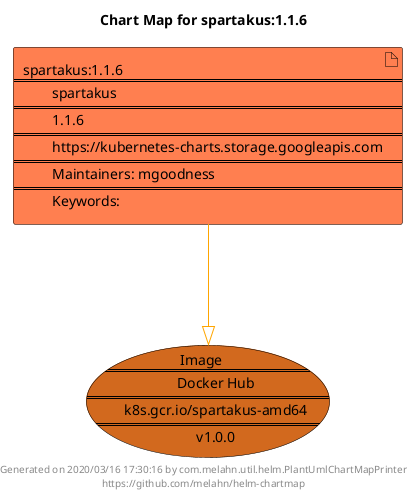 @startuml
skinparam linetype ortho
skinparam backgroundColor white
skinparam usecaseBorderColor black
skinparam usecaseArrowColor LightSlateGray
skinparam artifactBorderColor black
skinparam artifactArrowColor LightSlateGray

title Chart Map for spartakus:1.1.6

'There is one referenced Helm Chart
artifact "spartakus:1.1.6\n====\n\tspartakus\n====\n\t1.1.6\n====\n\thttps://kubernetes-charts.storage.googleapis.com\n====\n\tMaintainers: mgoodness\n====\n\tKeywords: " as spartakus_1_1_6 #Coral

'There is one referenced Docker Image
usecase "Image\n====\n\tDocker Hub\n====\n\tk8s.gcr.io/spartakus-amd64\n====\n\tv1.0.0" as k8s_gcr_io_spartakus_amd64_v1_0_0 #Chocolate

'Chart Dependencies
spartakus_1_1_6--[#orange]-|>k8s_gcr_io_spartakus_amd64_v1_0_0

center footer Generated on 2020/03/16 17:30:16 by com.melahn.util.helm.PlantUmlChartMapPrinter\nhttps://github.com/melahn/helm-chartmap
@enduml
